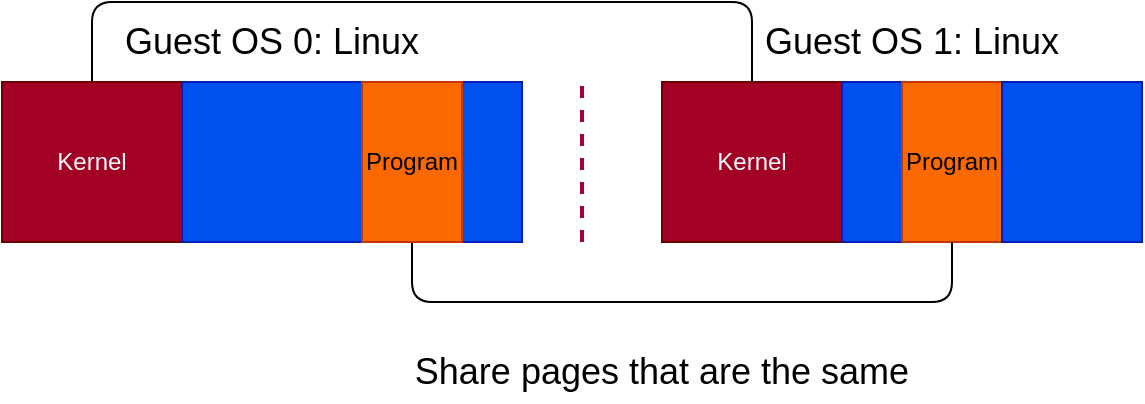 <mxfile>
    <diagram id="iEymYGOUcAZwNwOaN6q3" name="Page-1">
        <mxGraphModel dx="862" dy="652" grid="1" gridSize="10" guides="1" tooltips="1" connect="1" arrows="1" fold="1" page="1" pageScale="1" pageWidth="850" pageHeight="1100" math="0" shadow="0">
            <root>
                <mxCell id="0"/>
                <mxCell id="1" parent="0"/>
                <mxCell id="2" value="" style="endArrow=none;dashed=1;html=1;strokeWidth=2;fillColor=#d80073;strokeColor=#A50040;startArrow=none;" edge="1" parent="1">
                    <mxGeometry width="50" height="50" relative="1" as="geometry">
                        <mxPoint x="340" y="80" as="sourcePoint"/>
                        <mxPoint x="340" y="80" as="targetPoint"/>
                    </mxGeometry>
                </mxCell>
                <mxCell id="43" value="Kernel" style="rounded=0;whiteSpace=wrap;html=1;fillColor=#a20025;strokeColor=#6F0000;fontColor=#ffffff;" vertex="1" parent="1">
                    <mxGeometry x="370" y="80" width="90" height="80" as="geometry"/>
                </mxCell>
                <mxCell id="44" value="" style="rounded=0;whiteSpace=wrap;html=1;fillColor=#0050ef;strokeColor=#001DBC;fontColor=#ffffff;" vertex="1" parent="1">
                    <mxGeometry x="460" y="80" width="30" height="80" as="geometry"/>
                </mxCell>
                <mxCell id="45" value="Program" style="rounded=0;whiteSpace=wrap;html=1;fillColor=#fa6800;strokeColor=#C73500;fontColor=#000000;" vertex="1" parent="1">
                    <mxGeometry x="490" y="80" width="50" height="80" as="geometry"/>
                </mxCell>
                <mxCell id="46" value="" style="rounded=0;whiteSpace=wrap;html=1;fillColor=#0050ef;strokeColor=#001DBC;fontColor=#ffffff;" vertex="1" parent="1">
                    <mxGeometry x="540" y="80" width="70" height="80" as="geometry"/>
                </mxCell>
                <mxCell id="65" style="edgeStyle=orthogonalEdgeStyle;jumpStyle=arc;jumpSize=13;html=1;exitX=0.5;exitY=0;exitDx=0;exitDy=0;entryX=0.5;entryY=0;entryDx=0;entryDy=0;fontSize=18;endArrow=none;endFill=0;endSize=16;" edge="1" parent="1" source="47" target="43">
                    <mxGeometry relative="1" as="geometry">
                        <Array as="points">
                            <mxPoint x="85" y="40"/>
                            <mxPoint x="415" y="40"/>
                        </Array>
                    </mxGeometry>
                </mxCell>
                <mxCell id="47" value="Kernel" style="rounded=0;whiteSpace=wrap;html=1;fillColor=#a20025;strokeColor=#6F0000;fontColor=#ffffff;" vertex="1" parent="1">
                    <mxGeometry x="40" y="80" width="90" height="80" as="geometry"/>
                </mxCell>
                <mxCell id="48" value="" style="rounded=0;whiteSpace=wrap;html=1;fillColor=#0050ef;strokeColor=#001DBC;fontColor=#ffffff;" vertex="1" parent="1">
                    <mxGeometry x="130" y="80" width="90" height="80" as="geometry"/>
                </mxCell>
                <mxCell id="49" value="" style="rounded=0;whiteSpace=wrap;html=1;fillColor=#0050ef;strokeColor=#001DBC;fontColor=#ffffff;" vertex="1" parent="1">
                    <mxGeometry x="270" y="80" width="30" height="80" as="geometry"/>
                </mxCell>
                <mxCell id="52" value="" style="endArrow=none;dashed=1;html=1;strokeWidth=2;endSize=16;fillColor=#d80073;strokeColor=#A50040;" edge="1" parent="1">
                    <mxGeometry width="50" height="50" relative="1" as="geometry">
                        <mxPoint x="330" y="160" as="sourcePoint"/>
                        <mxPoint x="330" y="80" as="targetPoint"/>
                    </mxGeometry>
                </mxCell>
                <mxCell id="66" style="edgeStyle=orthogonalEdgeStyle;jumpStyle=arc;jumpSize=13;html=1;exitX=0.5;exitY=1;exitDx=0;exitDy=0;entryX=0.5;entryY=1;entryDx=0;entryDy=0;fontSize=18;endArrow=none;endFill=0;endSize=16;" edge="1" parent="1" source="53" target="45">
                    <mxGeometry relative="1" as="geometry">
                        <Array as="points">
                            <mxPoint x="245" y="190"/>
                            <mxPoint x="515" y="190"/>
                        </Array>
                    </mxGeometry>
                </mxCell>
                <mxCell id="53" value="Program" style="rounded=0;whiteSpace=wrap;html=1;fillColor=#fa6800;strokeColor=#C73500;fontColor=#000000;" vertex="1" parent="1">
                    <mxGeometry x="220" y="80" width="50" height="80" as="geometry"/>
                </mxCell>
                <mxCell id="64" value="Share pages that are the same" style="text;html=1;strokeColor=none;fillColor=none;align=center;verticalAlign=middle;whiteSpace=wrap;rounded=0;fontSize=18;" vertex="1" parent="1">
                    <mxGeometry x="240" y="210" width="260" height="30" as="geometry"/>
                </mxCell>
                <mxCell id="67" value="Guest OS 0: Linux" style="text;html=1;strokeColor=none;fillColor=none;align=center;verticalAlign=middle;whiteSpace=wrap;rounded=0;fontSize=18;" vertex="1" parent="1">
                    <mxGeometry x="100" y="50" width="150" height="20" as="geometry"/>
                </mxCell>
                <mxCell id="68" value="Guest OS 1: Linux" style="text;html=1;strokeColor=none;fillColor=none;align=center;verticalAlign=middle;whiteSpace=wrap;rounded=0;fontSize=18;" vertex="1" parent="1">
                    <mxGeometry x="420" y="50" width="150" height="20" as="geometry"/>
                </mxCell>
            </root>
        </mxGraphModel>
    </diagram>
</mxfile>